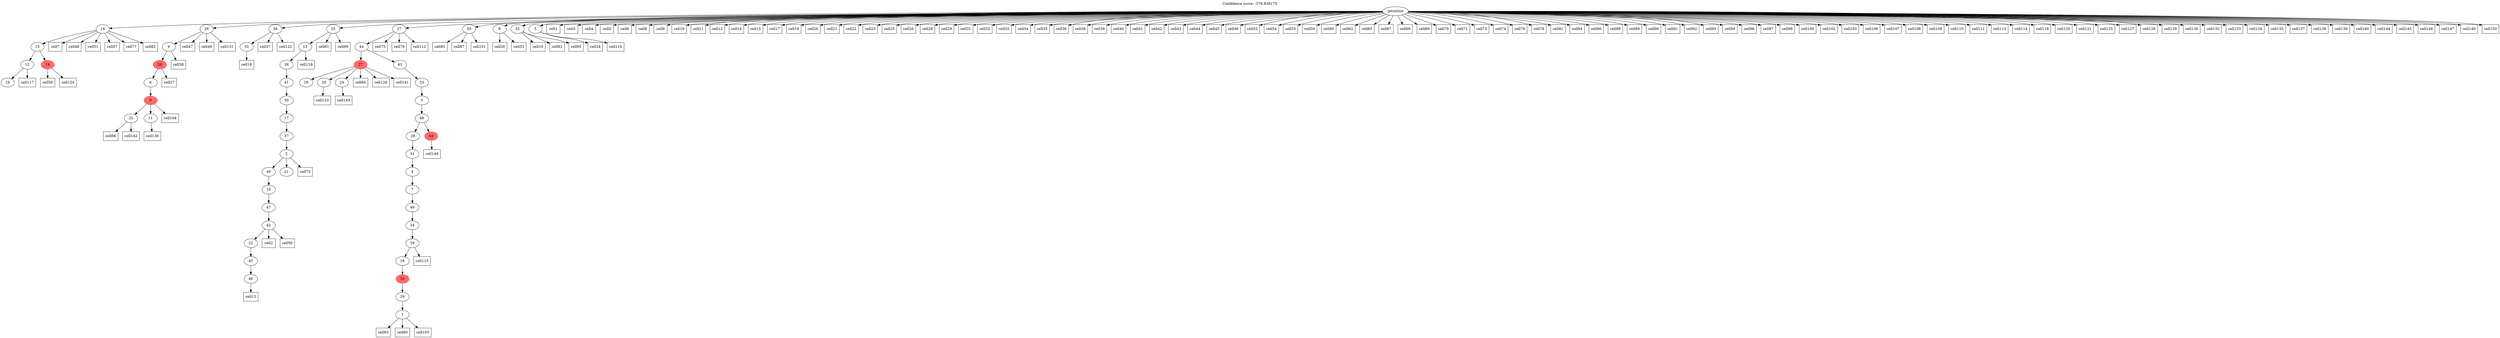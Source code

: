digraph g {
	"55" -> "56";
	"56" [label="19"];
	"53" -> "54";
	"54" [color=indianred1, style=filled, label="14"];
	"53" -> "55";
	"55" [label="12"];
	"52" -> "53";
	"53" [label="15"];
	"47" -> "48";
	"48" [label="23"];
	"47" -> "49";
	"49" [label="11"];
	"46" -> "47";
	"47" [color=indianred1, style=filled, label="9"];
	"45" -> "46";
	"46" [label="6"];
	"44" -> "45";
	"45" [color=indianred1, style=filled, label="26"];
	"43" -> "44";
	"44" [label="9"];
	"39" -> "40";
	"40" [label="35"];
	"36" -> "37";
	"37" [label="46"];
	"35" -> "36";
	"36" [label="45"];
	"34" -> "35";
	"35" [label="22"];
	"33" -> "34";
	"34" [label="42"];
	"32" -> "33";
	"33" [label="47"];
	"31" -> "32";
	"32" [label="10"];
	"30" -> "31";
	"31" [label="40"];
	"30" -> "38";
	"38" [label="21"];
	"29" -> "30";
	"30" [label="2"];
	"28" -> "29";
	"29" [label="37"];
	"27" -> "28";
	"28" [label="17"];
	"26" -> "27";
	"27" [label="30"];
	"25" -> "26";
	"26" [label="41"];
	"24" -> "25";
	"25" [label="38"];
	"23" -> "24";
	"24" [label="13"];
	"19" -> "20";
	"20" [label="18"];
	"19" -> "21";
	"21" [label="20"];
	"19" -> "22";
	"22" [label="24"];
	"16" -> "17";
	"17" [label="1"];
	"15" -> "16";
	"16" [label="29"];
	"14" -> "15";
	"15" [color=indianred1, style=filled, label="33"];
	"13" -> "14";
	"14" [label="16"];
	"12" -> "13";
	"13" [label="39"];
	"11" -> "12";
	"12" [label="34"];
	"10" -> "11";
	"11" [label="49"];
	"9" -> "10";
	"10" [label="7"];
	"8" -> "9";
	"9" [label="4"];
	"7" -> "8";
	"8" [label="31"];
	"6" -> "7";
	"7" [label="28"];
	"6" -> "18";
	"18" [color=indianred1, style=filled, label="44"];
	"5" -> "6";
	"6" [label="48"];
	"4" -> "5";
	"5" [label="3"];
	"3" -> "4";
	"4" [label="33"];
	"2" -> "3";
	"3" [label="43"];
	"2" -> "19";
	"19" [color=indianred1, style=filled, label="27"];
	"1" -> "2";
	"2" [label="44"];
	"0" -> "1";
	"1" [label="27"];
	"0" -> "23";
	"23" [label="25"];
	"0" -> "39";
	"39" [label="36"];
	"0" -> "41";
	"41" [label="50"];
	"0" -> "42";
	"42" [label="8"];
	"0" -> "43";
	"43" [label="26"];
	"0" -> "50";
	"50" [label="32"];
	"0" -> "51";
	"51" [label="5"];
	"0" -> "52";
	"52" [label="14"];
	"0" [label="germline"];
	"0" -> "cell1";
	"cell1" [shape=box];
	"34" -> "cell2";
	"cell2" [shape=box];
	"0" -> "cell3";
	"cell3" [shape=box];
	"0" -> "cell4";
	"cell4" [shape=box];
	"0" -> "cell5";
	"cell5" [shape=box];
	"0" -> "cell6";
	"cell6" [shape=box];
	"52" -> "cell7";
	"cell7" [shape=box];
	"0" -> "cell8";
	"cell8" [shape=box];
	"0" -> "cell9";
	"cell9" [shape=box];
	"0" -> "cell10";
	"cell10" [shape=box];
	"0" -> "cell11";
	"cell11" [shape=box];
	"0" -> "cell12";
	"cell12" [shape=box];
	"37" -> "cell13";
	"cell13" [shape=box];
	"0" -> "cell14";
	"cell14" [shape=box];
	"0" -> "cell15";
	"cell15" [shape=box];
	"50" -> "cell16";
	"cell16" [shape=box];
	"0" -> "cell17";
	"cell17" [shape=box];
	"40" -> "cell18";
	"cell18" [shape=box];
	"0" -> "cell19";
	"cell19" [shape=box];
	"0" -> "cell20";
	"cell20" [shape=box];
	"0" -> "cell21";
	"cell21" [shape=box];
	"0" -> "cell22";
	"cell22" [shape=box];
	"0" -> "cell23";
	"cell23" [shape=box];
	"51" -> "cell24";
	"cell24" [shape=box];
	"0" -> "cell25";
	"cell25" [shape=box];
	"0" -> "cell26";
	"cell26" [shape=box];
	"45" -> "cell27";
	"cell27" [shape=box];
	"0" -> "cell28";
	"cell28" [shape=box];
	"0" -> "cell29";
	"cell29" [shape=box];
	"42" -> "cell30";
	"cell30" [shape=box];
	"0" -> "cell31";
	"cell31" [shape=box];
	"0" -> "cell32";
	"cell32" [shape=box];
	"0" -> "cell33";
	"cell33" [shape=box];
	"0" -> "cell34";
	"cell34" [shape=box];
	"0" -> "cell35";
	"cell35" [shape=box];
	"0" -> "cell36";
	"cell36" [shape=box];
	"39" -> "cell37";
	"cell37" [shape=box];
	"0" -> "cell38";
	"cell38" [shape=box];
	"0" -> "cell39";
	"cell39" [shape=box];
	"0" -> "cell40";
	"cell40" [shape=box];
	"0" -> "cell41";
	"cell41" [shape=box];
	"0" -> "cell42";
	"cell42" [shape=box];
	"0" -> "cell43";
	"cell43" [shape=box];
	"0" -> "cell44";
	"cell44" [shape=box];
	"0" -> "cell45";
	"cell45" [shape=box];
	"0" -> "cell46";
	"cell46" [shape=box];
	"43" -> "cell47";
	"cell47" [shape=box];
	"52" -> "cell48";
	"cell48" [shape=box];
	"43" -> "cell49";
	"cell49" [shape=box];
	"34" -> "cell50";
	"cell50" [shape=box];
	"52" -> "cell51";
	"cell51" [shape=box];
	"0" -> "cell52";
	"cell52" [shape=box];
	"42" -> "cell53";
	"cell53" [shape=box];
	"0" -> "cell54";
	"cell54" [shape=box];
	"0" -> "cell55";
	"cell55" [shape=box];
	"54" -> "cell56";
	"cell56" [shape=box];
	"52" -> "cell57";
	"cell57" [shape=box];
	"44" -> "cell58";
	"cell58" [shape=box];
	"0" -> "cell59";
	"cell59" [shape=box];
	"0" -> "cell60";
	"cell60" [shape=box];
	"23" -> "cell61";
	"cell61" [shape=box];
	"0" -> "cell62";
	"cell62" [shape=box];
	"17" -> "cell63";
	"cell63" [shape=box];
	"19" -> "cell64";
	"cell64" [shape=box];
	"0" -> "cell65";
	"cell65" [shape=box];
	"48" -> "cell66";
	"cell66" [shape=box];
	"0" -> "cell67";
	"cell67" [shape=box];
	"0" -> "cell68";
	"cell68" [shape=box];
	"0" -> "cell69";
	"cell69" [shape=box];
	"0" -> "cell70";
	"cell70" [shape=box];
	"0" -> "cell71";
	"cell71" [shape=box];
	"30" -> "cell72";
	"cell72" [shape=box];
	"0" -> "cell73";
	"cell73" [shape=box];
	"0" -> "cell74";
	"cell74" [shape=box];
	"1" -> "cell75";
	"cell75" [shape=box];
	"0" -> "cell76";
	"cell76" [shape=box];
	"52" -> "cell77";
	"cell77" [shape=box];
	"0" -> "cell78";
	"cell78" [shape=box];
	"1" -> "cell79";
	"cell79" [shape=box];
	"17" -> "cell80";
	"cell80" [shape=box];
	"0" -> "cell81";
	"cell81" [shape=box];
	"52" -> "cell82";
	"cell82" [shape=box];
	"50" -> "cell83";
	"cell83" [shape=box];
	"0" -> "cell84";
	"cell84" [shape=box];
	"41" -> "cell85";
	"cell85" [shape=box];
	"0" -> "cell86";
	"cell86" [shape=box];
	"41" -> "cell87";
	"cell87" [shape=box];
	"0" -> "cell88";
	"cell88" [shape=box];
	"0" -> "cell89";
	"cell89" [shape=box];
	"0" -> "cell90";
	"cell90" [shape=box];
	"0" -> "cell91";
	"cell91" [shape=box];
	"0" -> "cell92";
	"cell92" [shape=box];
	"0" -> "cell93";
	"cell93" [shape=box];
	"0" -> "cell94";
	"cell94" [shape=box];
	"50" -> "cell95";
	"cell95" [shape=box];
	"0" -> "cell96";
	"cell96" [shape=box];
	"0" -> "cell97";
	"cell97" [shape=box];
	"0" -> "cell98";
	"cell98" [shape=box];
	"23" -> "cell99";
	"cell99" [shape=box];
	"0" -> "cell100";
	"cell100" [shape=box];
	"41" -> "cell101";
	"cell101" [shape=box];
	"0" -> "cell102";
	"cell102" [shape=box];
	"0" -> "cell103";
	"cell103" [shape=box];
	"47" -> "cell104";
	"cell104" [shape=box];
	"17" -> "cell105";
	"cell105" [shape=box];
	"0" -> "cell106";
	"cell106" [shape=box];
	"0" -> "cell107";
	"cell107" [shape=box];
	"0" -> "cell108";
	"cell108" [shape=box];
	"0" -> "cell109";
	"cell109" [shape=box];
	"0" -> "cell110";
	"cell110" [shape=box];
	"0" -> "cell111";
	"cell111" [shape=box];
	"1" -> "cell112";
	"cell112" [shape=box];
	"0" -> "cell113";
	"cell113" [shape=box];
	"0" -> "cell114";
	"cell114" [shape=box];
	"13" -> "cell115";
	"cell115" [shape=box];
	"51" -> "cell116";
	"cell116" [shape=box];
	"55" -> "cell117";
	"cell117" [shape=box];
	"0" -> "cell118";
	"cell118" [shape=box];
	"24" -> "cell119";
	"cell119" [shape=box];
	"0" -> "cell120";
	"cell120" [shape=box];
	"0" -> "cell121";
	"cell121" [shape=box];
	"39" -> "cell122";
	"cell122" [shape=box];
	"21" -> "cell123";
	"cell123" [shape=box];
	"54" -> "cell124";
	"cell124" [shape=box];
	"0" -> "cell125";
	"cell125" [shape=box];
	"19" -> "cell126";
	"cell126" [shape=box];
	"0" -> "cell127";
	"cell127" [shape=box];
	"0" -> "cell128";
	"cell128" [shape=box];
	"0" -> "cell129";
	"cell129" [shape=box];
	"0" -> "cell130";
	"cell130" [shape=box];
	"43" -> "cell131";
	"cell131" [shape=box];
	"0" -> "cell132";
	"cell132" [shape=box];
	"0" -> "cell133";
	"cell133" [shape=box];
	"0" -> "cell134";
	"cell134" [shape=box];
	"0" -> "cell135";
	"cell135" [shape=box];
	"49" -> "cell136";
	"cell136" [shape=box];
	"0" -> "cell137";
	"cell137" [shape=box];
	"0" -> "cell138";
	"cell138" [shape=box];
	"0" -> "cell139";
	"cell139" [shape=box];
	"0" -> "cell140";
	"cell140" [shape=box];
	"19" -> "cell141";
	"cell141" [shape=box];
	"48" -> "cell142";
	"cell142" [shape=box];
	"22" -> "cell143";
	"cell143" [shape=box];
	"0" -> "cell144";
	"cell144" [shape=box];
	"0" -> "cell145";
	"cell145" [shape=box];
	"0" -> "cell146";
	"cell146" [shape=box];
	"0" -> "cell147";
	"cell147" [shape=box];
	"18" -> "cell148";
	"cell148" [shape=box];
	"0" -> "cell149";
	"cell149" [shape=box];
	"0" -> "cell150";
	"cell150" [shape=box];
	labelloc="t";
	label="Confidence score: -376.838175";
}
